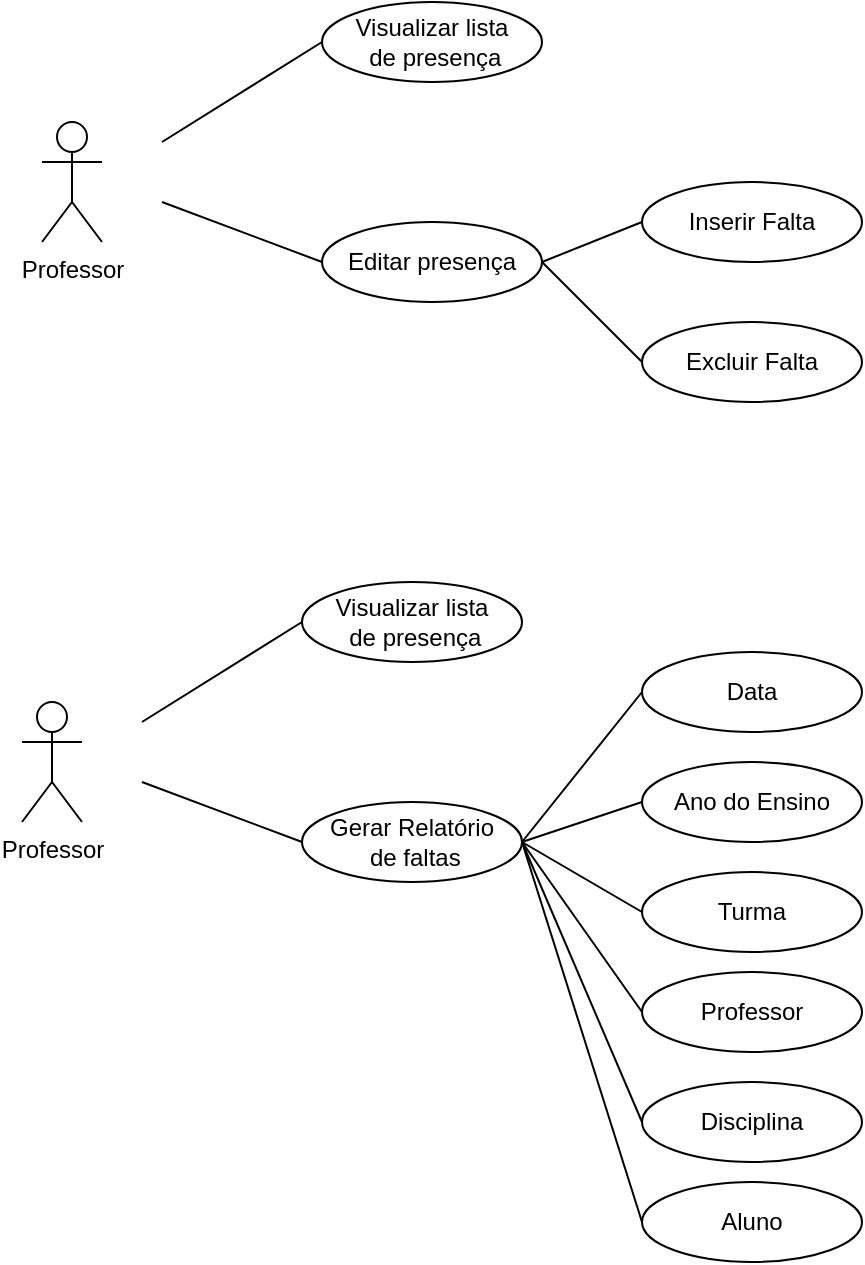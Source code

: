 <mxfile version="23.1.6" type="github">
  <diagram name="Página-1" id="uVfIWwsOY82yQzBy9Nh6">
    <mxGraphModel dx="546" dy="309" grid="1" gridSize="10" guides="1" tooltips="1" connect="1" arrows="1" fold="1" page="1" pageScale="1" pageWidth="827" pageHeight="1169" math="0" shadow="0">
      <root>
        <mxCell id="0" />
        <mxCell id="1" parent="0" />
        <mxCell id="gXARwBMWEtP3ApPDOhzW-1" value="Professor" style="shape=umlActor;verticalLabelPosition=bottom;verticalAlign=top;html=1;outlineConnect=0;" vertex="1" parent="1">
          <mxGeometry x="210" y="150" width="30" height="60" as="geometry" />
        </mxCell>
        <mxCell id="gXARwBMWEtP3ApPDOhzW-2" value="Visualizar lista&lt;br&gt;&amp;nbsp;de presença" style="ellipse;whiteSpace=wrap;html=1;" vertex="1" parent="1">
          <mxGeometry x="350" y="90" width="110" height="40" as="geometry" />
        </mxCell>
        <mxCell id="gXARwBMWEtP3ApPDOhzW-3" value="Editar presença" style="ellipse;whiteSpace=wrap;html=1;" vertex="1" parent="1">
          <mxGeometry x="350" y="200" width="110" height="40" as="geometry" />
        </mxCell>
        <mxCell id="gXARwBMWEtP3ApPDOhzW-4" value="Inserir Falta" style="ellipse;whiteSpace=wrap;html=1;" vertex="1" parent="1">
          <mxGeometry x="510" y="180" width="110" height="40" as="geometry" />
        </mxCell>
        <mxCell id="gXARwBMWEtP3ApPDOhzW-5" value="Excluir Falta" style="ellipse;whiteSpace=wrap;html=1;" vertex="1" parent="1">
          <mxGeometry x="510" y="250" width="110" height="40" as="geometry" />
        </mxCell>
        <mxCell id="gXARwBMWEtP3ApPDOhzW-7" value="" style="endArrow=none;html=1;rounded=0;entryX=0;entryY=0.5;entryDx=0;entryDy=0;" edge="1" parent="1" target="gXARwBMWEtP3ApPDOhzW-2">
          <mxGeometry width="50" height="50" relative="1" as="geometry">
            <mxPoint x="270" y="160" as="sourcePoint" />
            <mxPoint x="470" y="210" as="targetPoint" />
          </mxGeometry>
        </mxCell>
        <mxCell id="gXARwBMWEtP3ApPDOhzW-9" value="" style="endArrow=none;html=1;rounded=0;entryX=0;entryY=0.5;entryDx=0;entryDy=0;" edge="1" parent="1" target="gXARwBMWEtP3ApPDOhzW-3">
          <mxGeometry width="50" height="50" relative="1" as="geometry">
            <mxPoint x="270" y="190" as="sourcePoint" />
            <mxPoint x="470" y="210" as="targetPoint" />
          </mxGeometry>
        </mxCell>
        <mxCell id="gXARwBMWEtP3ApPDOhzW-10" value="" style="endArrow=none;html=1;rounded=0;entryX=0;entryY=0.5;entryDx=0;entryDy=0;exitX=1;exitY=0.5;exitDx=0;exitDy=0;" edge="1" parent="1" source="gXARwBMWEtP3ApPDOhzW-3" target="gXARwBMWEtP3ApPDOhzW-4">
          <mxGeometry width="50" height="50" relative="1" as="geometry">
            <mxPoint x="420" y="260" as="sourcePoint" />
            <mxPoint x="470" y="210" as="targetPoint" />
          </mxGeometry>
        </mxCell>
        <mxCell id="gXARwBMWEtP3ApPDOhzW-11" value="" style="endArrow=none;html=1;rounded=0;exitX=0;exitY=0.5;exitDx=0;exitDy=0;entryX=1;entryY=0.5;entryDx=0;entryDy=0;" edge="1" parent="1" source="gXARwBMWEtP3ApPDOhzW-5" target="gXARwBMWEtP3ApPDOhzW-3">
          <mxGeometry width="50" height="50" relative="1" as="geometry">
            <mxPoint x="420" y="260" as="sourcePoint" />
            <mxPoint x="460" y="220" as="targetPoint" />
          </mxGeometry>
        </mxCell>
        <mxCell id="gXARwBMWEtP3ApPDOhzW-12" value="Professor" style="shape=umlActor;verticalLabelPosition=bottom;verticalAlign=top;html=1;outlineConnect=0;" vertex="1" parent="1">
          <mxGeometry x="200" y="440" width="30" height="60" as="geometry" />
        </mxCell>
        <mxCell id="gXARwBMWEtP3ApPDOhzW-13" value="Visualizar lista&lt;br&gt;&amp;nbsp;de presença" style="ellipse;whiteSpace=wrap;html=1;" vertex="1" parent="1">
          <mxGeometry x="340" y="380" width="110" height="40" as="geometry" />
        </mxCell>
        <mxCell id="gXARwBMWEtP3ApPDOhzW-14" value="Gerar Relatório&lt;br&gt;&amp;nbsp;de faltas" style="ellipse;whiteSpace=wrap;html=1;" vertex="1" parent="1">
          <mxGeometry x="340" y="490" width="110" height="40" as="geometry" />
        </mxCell>
        <mxCell id="gXARwBMWEtP3ApPDOhzW-15" value="Data" style="ellipse;whiteSpace=wrap;html=1;" vertex="1" parent="1">
          <mxGeometry x="510" y="415" width="110" height="40" as="geometry" />
        </mxCell>
        <mxCell id="gXARwBMWEtP3ApPDOhzW-16" value="Ano do Ensino" style="ellipse;whiteSpace=wrap;html=1;" vertex="1" parent="1">
          <mxGeometry x="510" y="470" width="110" height="40" as="geometry" />
        </mxCell>
        <mxCell id="gXARwBMWEtP3ApPDOhzW-17" value="" style="endArrow=none;html=1;rounded=0;entryX=0;entryY=0.5;entryDx=0;entryDy=0;" edge="1" parent="1" target="gXARwBMWEtP3ApPDOhzW-13">
          <mxGeometry width="50" height="50" relative="1" as="geometry">
            <mxPoint x="260" y="450" as="sourcePoint" />
            <mxPoint x="460" y="500" as="targetPoint" />
          </mxGeometry>
        </mxCell>
        <mxCell id="gXARwBMWEtP3ApPDOhzW-18" value="" style="endArrow=none;html=1;rounded=0;entryX=0;entryY=0.5;entryDx=0;entryDy=0;" edge="1" parent="1" target="gXARwBMWEtP3ApPDOhzW-14">
          <mxGeometry width="50" height="50" relative="1" as="geometry">
            <mxPoint x="260" y="480" as="sourcePoint" />
            <mxPoint x="460" y="500" as="targetPoint" />
          </mxGeometry>
        </mxCell>
        <mxCell id="gXARwBMWEtP3ApPDOhzW-19" value="" style="endArrow=none;html=1;rounded=0;entryX=0;entryY=0.5;entryDx=0;entryDy=0;exitX=1;exitY=0.5;exitDx=0;exitDy=0;" edge="1" parent="1" source="gXARwBMWEtP3ApPDOhzW-14" target="gXARwBMWEtP3ApPDOhzW-15">
          <mxGeometry width="50" height="50" relative="1" as="geometry">
            <mxPoint x="410" y="550" as="sourcePoint" />
            <mxPoint x="460" y="500" as="targetPoint" />
          </mxGeometry>
        </mxCell>
        <mxCell id="gXARwBMWEtP3ApPDOhzW-20" value="" style="endArrow=none;html=1;rounded=0;exitX=0;exitY=0.5;exitDx=0;exitDy=0;entryX=1;entryY=0.5;entryDx=0;entryDy=0;" edge="1" parent="1" source="gXARwBMWEtP3ApPDOhzW-16" target="gXARwBMWEtP3ApPDOhzW-14">
          <mxGeometry width="50" height="50" relative="1" as="geometry">
            <mxPoint x="410" y="550" as="sourcePoint" />
            <mxPoint x="450" y="510" as="targetPoint" />
          </mxGeometry>
        </mxCell>
        <mxCell id="gXARwBMWEtP3ApPDOhzW-21" value="Turma" style="ellipse;whiteSpace=wrap;html=1;" vertex="1" parent="1">
          <mxGeometry x="510" y="525" width="110" height="40" as="geometry" />
        </mxCell>
        <mxCell id="gXARwBMWEtP3ApPDOhzW-22" value="Professor" style="ellipse;whiteSpace=wrap;html=1;" vertex="1" parent="1">
          <mxGeometry x="510" y="575" width="110" height="40" as="geometry" />
        </mxCell>
        <mxCell id="gXARwBMWEtP3ApPDOhzW-23" value="Disciplina" style="ellipse;whiteSpace=wrap;html=1;" vertex="1" parent="1">
          <mxGeometry x="510" y="630" width="110" height="40" as="geometry" />
        </mxCell>
        <mxCell id="gXARwBMWEtP3ApPDOhzW-24" value="Aluno" style="ellipse;whiteSpace=wrap;html=1;" vertex="1" parent="1">
          <mxGeometry x="510" y="680" width="110" height="40" as="geometry" />
        </mxCell>
        <mxCell id="gXARwBMWEtP3ApPDOhzW-26" value="" style="endArrow=none;html=1;rounded=0;entryX=1;entryY=0.5;entryDx=0;entryDy=0;exitX=0;exitY=0.5;exitDx=0;exitDy=0;" edge="1" parent="1" source="gXARwBMWEtP3ApPDOhzW-21" target="gXARwBMWEtP3ApPDOhzW-14">
          <mxGeometry width="50" height="50" relative="1" as="geometry">
            <mxPoint x="370" y="590" as="sourcePoint" />
            <mxPoint x="420" y="540" as="targetPoint" />
          </mxGeometry>
        </mxCell>
        <mxCell id="gXARwBMWEtP3ApPDOhzW-27" value="" style="endArrow=none;html=1;rounded=0;entryX=1;entryY=0.5;entryDx=0;entryDy=0;exitX=0;exitY=0.5;exitDx=0;exitDy=0;" edge="1" parent="1" source="gXARwBMWEtP3ApPDOhzW-22" target="gXARwBMWEtP3ApPDOhzW-14">
          <mxGeometry width="50" height="50" relative="1" as="geometry">
            <mxPoint x="370" y="590" as="sourcePoint" />
            <mxPoint x="420" y="540" as="targetPoint" />
          </mxGeometry>
        </mxCell>
        <mxCell id="gXARwBMWEtP3ApPDOhzW-28" value="" style="endArrow=none;html=1;rounded=0;entryX=1;entryY=0.5;entryDx=0;entryDy=0;exitX=0;exitY=0.5;exitDx=0;exitDy=0;" edge="1" parent="1" source="gXARwBMWEtP3ApPDOhzW-23" target="gXARwBMWEtP3ApPDOhzW-14">
          <mxGeometry width="50" height="50" relative="1" as="geometry">
            <mxPoint x="370" y="590" as="sourcePoint" />
            <mxPoint x="420" y="540" as="targetPoint" />
          </mxGeometry>
        </mxCell>
        <mxCell id="gXARwBMWEtP3ApPDOhzW-29" value="" style="endArrow=none;html=1;rounded=0;entryX=1;entryY=0.5;entryDx=0;entryDy=0;exitX=0;exitY=0.5;exitDx=0;exitDy=0;" edge="1" parent="1" source="gXARwBMWEtP3ApPDOhzW-24" target="gXARwBMWEtP3ApPDOhzW-14">
          <mxGeometry width="50" height="50" relative="1" as="geometry">
            <mxPoint x="370" y="590" as="sourcePoint" />
            <mxPoint x="420" y="540" as="targetPoint" />
          </mxGeometry>
        </mxCell>
      </root>
    </mxGraphModel>
  </diagram>
</mxfile>

